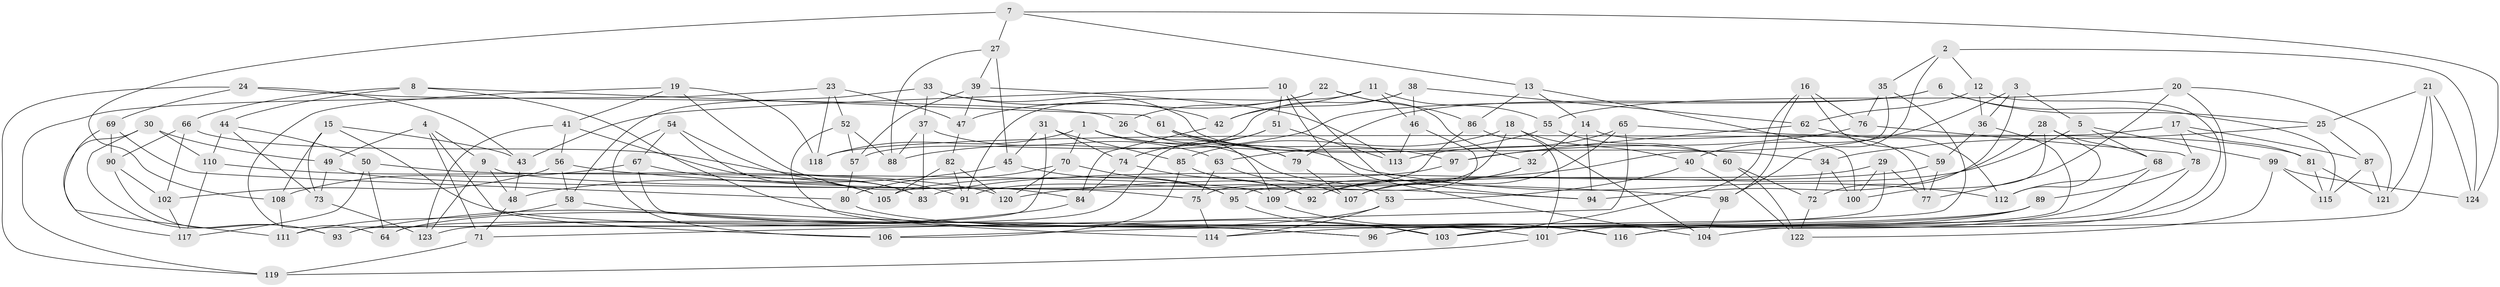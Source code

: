 // coarse degree distribution, {9: 0.013513513513513514, 12: 0.013513513513513514, 4: 0.5405405405405406, 6: 0.13513513513513514, 8: 0.12162162162162163, 7: 0.013513513513513514, 10: 0.02702702702702703, 3: 0.05405405405405406, 5: 0.08108108108108109}
// Generated by graph-tools (version 1.1) at 2025/20/03/04/25 18:20:33]
// undirected, 124 vertices, 248 edges
graph export_dot {
graph [start="1"]
  node [color=gray90,style=filled];
  1;
  2;
  3;
  4;
  5;
  6;
  7;
  8;
  9;
  10;
  11;
  12;
  13;
  14;
  15;
  16;
  17;
  18;
  19;
  20;
  21;
  22;
  23;
  24;
  25;
  26;
  27;
  28;
  29;
  30;
  31;
  32;
  33;
  34;
  35;
  36;
  37;
  38;
  39;
  40;
  41;
  42;
  43;
  44;
  45;
  46;
  47;
  48;
  49;
  50;
  51;
  52;
  53;
  54;
  55;
  56;
  57;
  58;
  59;
  60;
  61;
  62;
  63;
  64;
  65;
  66;
  67;
  68;
  69;
  70;
  71;
  72;
  73;
  74;
  75;
  76;
  77;
  78;
  79;
  80;
  81;
  82;
  83;
  84;
  85;
  86;
  87;
  88;
  89;
  90;
  91;
  92;
  93;
  94;
  95;
  96;
  97;
  98;
  99;
  100;
  101;
  102;
  103;
  104;
  105;
  106;
  107;
  108;
  109;
  110;
  111;
  112;
  113;
  114;
  115;
  116;
  117;
  118;
  119;
  120;
  121;
  122;
  123;
  124;
  1 -- 34;
  1 -- 53;
  1 -- 118;
  1 -- 70;
  2 -- 35;
  2 -- 124;
  2 -- 12;
  2 -- 98;
  3 -- 36;
  3 -- 72;
  3 -- 40;
  3 -- 5;
  4 -- 49;
  4 -- 106;
  4 -- 9;
  4 -- 71;
  5 -- 99;
  5 -- 92;
  5 -- 68;
  6 -- 88;
  6 -- 25;
  6 -- 79;
  6 -- 115;
  7 -- 124;
  7 -- 27;
  7 -- 108;
  7 -- 13;
  8 -- 61;
  8 -- 44;
  8 -- 66;
  8 -- 103;
  9 -- 48;
  9 -- 123;
  9 -- 94;
  10 -- 104;
  10 -- 94;
  10 -- 51;
  10 -- 43;
  11 -- 55;
  11 -- 46;
  11 -- 91;
  11 -- 42;
  12 -- 116;
  12 -- 62;
  12 -- 36;
  13 -- 100;
  13 -- 14;
  13 -- 86;
  14 -- 32;
  14 -- 77;
  14 -- 94;
  15 -- 43;
  15 -- 108;
  15 -- 73;
  15 -- 116;
  16 -- 59;
  16 -- 98;
  16 -- 76;
  16 -- 103;
  17 -- 118;
  17 -- 81;
  17 -- 78;
  17 -- 87;
  18 -- 75;
  18 -- 104;
  18 -- 85;
  18 -- 40;
  19 -- 118;
  19 -- 41;
  19 -- 84;
  19 -- 64;
  20 -- 121;
  20 -- 55;
  20 -- 116;
  20 -- 77;
  21 -- 124;
  21 -- 25;
  21 -- 104;
  21 -- 121;
  22 -- 26;
  22 -- 47;
  22 -- 32;
  22 -- 86;
  23 -- 52;
  23 -- 119;
  23 -- 118;
  23 -- 47;
  24 -- 26;
  24 -- 43;
  24 -- 119;
  24 -- 69;
  25 -- 34;
  25 -- 87;
  26 -- 109;
  26 -- 79;
  27 -- 45;
  27 -- 88;
  27 -- 39;
  28 -- 100;
  28 -- 112;
  28 -- 94;
  28 -- 68;
  29 -- 100;
  29 -- 107;
  29 -- 114;
  29 -- 77;
  30 -- 93;
  30 -- 117;
  30 -- 110;
  30 -- 49;
  31 -- 85;
  31 -- 111;
  31 -- 74;
  31 -- 45;
  32 -- 109;
  32 -- 92;
  33 -- 58;
  33 -- 60;
  33 -- 37;
  33 -- 42;
  34 -- 72;
  34 -- 100;
  35 -- 93;
  35 -- 76;
  35 -- 120;
  36 -- 96;
  36 -- 59;
  37 -- 63;
  37 -- 88;
  37 -- 83;
  38 -- 62;
  38 -- 42;
  38 -- 57;
  38 -- 46;
  39 -- 47;
  39 -- 113;
  39 -- 57;
  40 -- 122;
  40 -- 53;
  41 -- 56;
  41 -- 123;
  41 -- 83;
  42 -- 84;
  43 -- 48;
  44 -- 110;
  44 -- 50;
  44 -- 73;
  45 -- 95;
  45 -- 48;
  46 -- 113;
  46 -- 95;
  47 -- 82;
  48 -- 71;
  49 -- 73;
  49 -- 75;
  50 -- 117;
  50 -- 109;
  50 -- 64;
  51 -- 113;
  51 -- 64;
  51 -- 74;
  52 -- 114;
  52 -- 88;
  52 -- 57;
  53 -- 114;
  53 -- 64;
  54 -- 105;
  54 -- 106;
  54 -- 83;
  54 -- 67;
  55 -- 63;
  55 -- 60;
  56 -- 98;
  56 -- 58;
  56 -- 102;
  57 -- 80;
  58 -- 96;
  58 -- 111;
  59 -- 77;
  59 -- 83;
  60 -- 122;
  60 -- 72;
  61 -- 112;
  61 -- 97;
  61 -- 79;
  62 -- 112;
  62 -- 97;
  63 -- 107;
  63 -- 75;
  65 -- 71;
  65 -- 107;
  65 -- 113;
  65 -- 81;
  66 -- 102;
  66 -- 91;
  66 -- 90;
  67 -- 105;
  67 -- 108;
  67 -- 96;
  68 -- 112;
  68 -- 103;
  69 -- 80;
  69 -- 90;
  69 -- 111;
  70 -- 95;
  70 -- 120;
  70 -- 80;
  71 -- 119;
  72 -- 122;
  73 -- 123;
  74 -- 92;
  74 -- 84;
  75 -- 114;
  76 -- 97;
  76 -- 78;
  78 -- 101;
  78 -- 89;
  79 -- 107;
  80 -- 101;
  81 -- 121;
  81 -- 115;
  82 -- 91;
  82 -- 120;
  82 -- 105;
  84 -- 93;
  85 -- 106;
  85 -- 92;
  86 -- 101;
  86 -- 91;
  87 -- 121;
  87 -- 115;
  89 -- 96;
  89 -- 123;
  89 -- 106;
  90 -- 93;
  90 -- 102;
  95 -- 103;
  97 -- 105;
  98 -- 104;
  99 -- 124;
  99 -- 122;
  99 -- 115;
  101 -- 119;
  102 -- 117;
  108 -- 111;
  109 -- 116;
  110 -- 117;
  110 -- 120;
}
